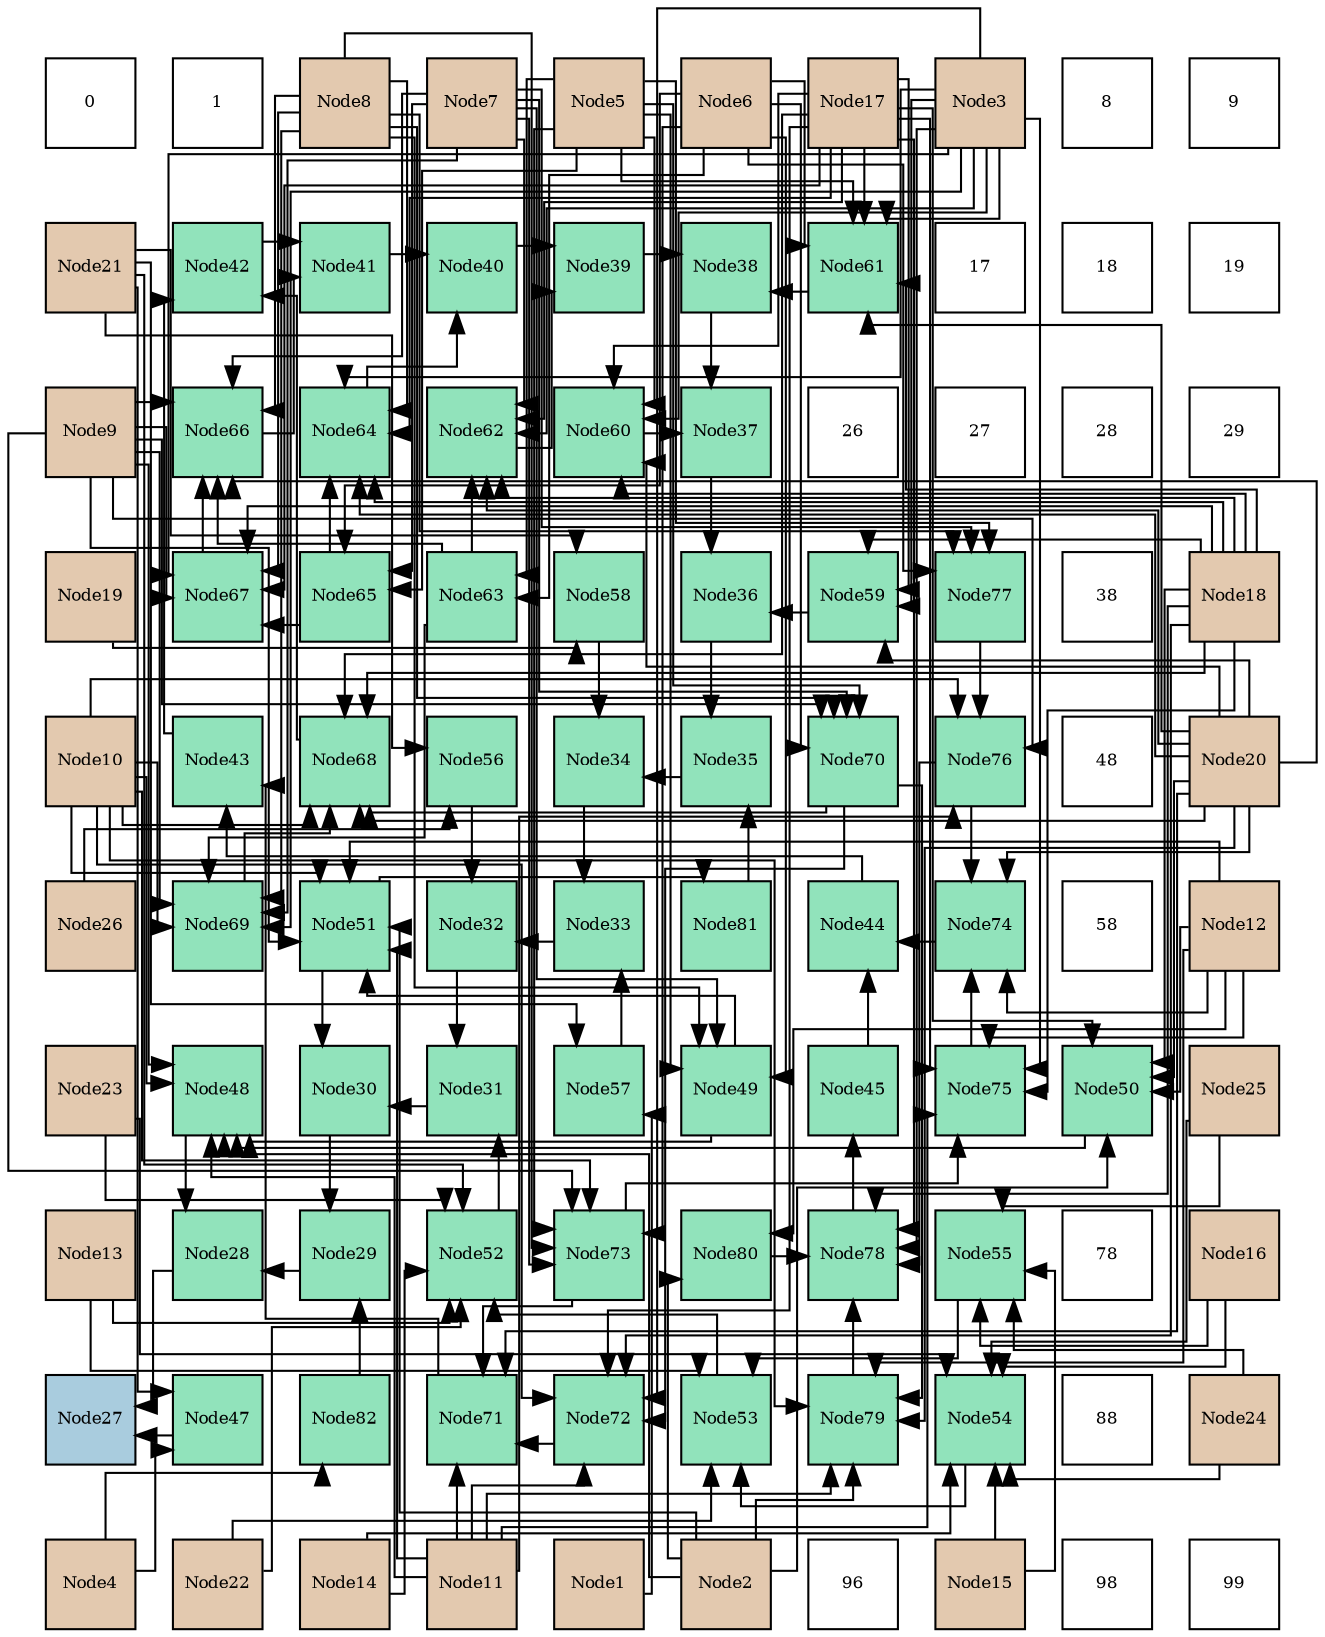 digraph layout{
 rankdir=TB;
 splines=ortho;
 node [style=filled shape=square fixedsize=true width=0.6];
0[label="0", fontsize=8, fillcolor="#ffffff"];
1[label="1", fontsize=8, fillcolor="#ffffff"];
2[label="Node8", fontsize=8, fillcolor="#e3c9af"];
3[label="Node7", fontsize=8, fillcolor="#e3c9af"];
4[label="Node5", fontsize=8, fillcolor="#e3c9af"];
5[label="Node6", fontsize=8, fillcolor="#e3c9af"];
6[label="Node17", fontsize=8, fillcolor="#e3c9af"];
7[label="Node3", fontsize=8, fillcolor="#e3c9af"];
8[label="8", fontsize=8, fillcolor="#ffffff"];
9[label="9", fontsize=8, fillcolor="#ffffff"];
10[label="Node21", fontsize=8, fillcolor="#e3c9af"];
11[label="Node42", fontsize=8, fillcolor="#91e3bb"];
12[label="Node41", fontsize=8, fillcolor="#91e3bb"];
13[label="Node40", fontsize=8, fillcolor="#91e3bb"];
14[label="Node39", fontsize=8, fillcolor="#91e3bb"];
15[label="Node38", fontsize=8, fillcolor="#91e3bb"];
16[label="Node61", fontsize=8, fillcolor="#91e3bb"];
17[label="17", fontsize=8, fillcolor="#ffffff"];
18[label="18", fontsize=8, fillcolor="#ffffff"];
19[label="19", fontsize=8, fillcolor="#ffffff"];
20[label="Node9", fontsize=8, fillcolor="#e3c9af"];
21[label="Node66", fontsize=8, fillcolor="#91e3bb"];
22[label="Node64", fontsize=8, fillcolor="#91e3bb"];
23[label="Node62", fontsize=8, fillcolor="#91e3bb"];
24[label="Node60", fontsize=8, fillcolor="#91e3bb"];
25[label="Node37", fontsize=8, fillcolor="#91e3bb"];
26[label="26", fontsize=8, fillcolor="#ffffff"];
27[label="27", fontsize=8, fillcolor="#ffffff"];
28[label="28", fontsize=8, fillcolor="#ffffff"];
29[label="29", fontsize=8, fillcolor="#ffffff"];
30[label="Node19", fontsize=8, fillcolor="#e3c9af"];
31[label="Node67", fontsize=8, fillcolor="#91e3bb"];
32[label="Node65", fontsize=8, fillcolor="#91e3bb"];
33[label="Node63", fontsize=8, fillcolor="#91e3bb"];
34[label="Node58", fontsize=8, fillcolor="#91e3bb"];
35[label="Node36", fontsize=8, fillcolor="#91e3bb"];
36[label="Node59", fontsize=8, fillcolor="#91e3bb"];
37[label="Node77", fontsize=8, fillcolor="#91e3bb"];
38[label="38", fontsize=8, fillcolor="#ffffff"];
39[label="Node18", fontsize=8, fillcolor="#e3c9af"];
40[label="Node10", fontsize=8, fillcolor="#e3c9af"];
41[label="Node43", fontsize=8, fillcolor="#91e3bb"];
42[label="Node68", fontsize=8, fillcolor="#91e3bb"];
43[label="Node56", fontsize=8, fillcolor="#91e3bb"];
44[label="Node34", fontsize=8, fillcolor="#91e3bb"];
45[label="Node35", fontsize=8, fillcolor="#91e3bb"];
46[label="Node70", fontsize=8, fillcolor="#91e3bb"];
47[label="Node76", fontsize=8, fillcolor="#91e3bb"];
48[label="48", fontsize=8, fillcolor="#ffffff"];
49[label="Node20", fontsize=8, fillcolor="#e3c9af"];
50[label="Node26", fontsize=8, fillcolor="#e3c9af"];
51[label="Node69", fontsize=8, fillcolor="#91e3bb"];
52[label="Node51", fontsize=8, fillcolor="#91e3bb"];
53[label="Node32", fontsize=8, fillcolor="#91e3bb"];
54[label="Node33", fontsize=8, fillcolor="#91e3bb"];
55[label="Node81", fontsize=8, fillcolor="#91e3bb"];
56[label="Node44", fontsize=8, fillcolor="#91e3bb"];
57[label="Node74", fontsize=8, fillcolor="#91e3bb"];
58[label="58", fontsize=8, fillcolor="#ffffff"];
59[label="Node12", fontsize=8, fillcolor="#e3c9af"];
60[label="Node23", fontsize=8, fillcolor="#e3c9af"];
61[label="Node48", fontsize=8, fillcolor="#91e3bb"];
62[label="Node30", fontsize=8, fillcolor="#91e3bb"];
63[label="Node31", fontsize=8, fillcolor="#91e3bb"];
64[label="Node57", fontsize=8, fillcolor="#91e3bb"];
65[label="Node49", fontsize=8, fillcolor="#91e3bb"];
66[label="Node45", fontsize=8, fillcolor="#91e3bb"];
67[label="Node75", fontsize=8, fillcolor="#91e3bb"];
68[label="Node50", fontsize=8, fillcolor="#91e3bb"];
69[label="Node25", fontsize=8, fillcolor="#e3c9af"];
70[label="Node13", fontsize=8, fillcolor="#e3c9af"];
71[label="Node28", fontsize=8, fillcolor="#91e3bb"];
72[label="Node29", fontsize=8, fillcolor="#91e3bb"];
73[label="Node52", fontsize=8, fillcolor="#91e3bb"];
74[label="Node73", fontsize=8, fillcolor="#91e3bb"];
75[label="Node80", fontsize=8, fillcolor="#91e3bb"];
76[label="Node78", fontsize=8, fillcolor="#91e3bb"];
77[label="Node55", fontsize=8, fillcolor="#91e3bb"];
78[label="78", fontsize=8, fillcolor="#ffffff"];
79[label="Node16", fontsize=8, fillcolor="#e3c9af"];
80[label="Node27", fontsize=8, fillcolor="#a9ccde"];
81[label="Node47", fontsize=8, fillcolor="#91e3bb"];
82[label="Node82", fontsize=8, fillcolor="#91e3bb"];
83[label="Node71", fontsize=8, fillcolor="#91e3bb"];
84[label="Node72", fontsize=8, fillcolor="#91e3bb"];
85[label="Node53", fontsize=8, fillcolor="#91e3bb"];
86[label="Node79", fontsize=8, fillcolor="#91e3bb"];
87[label="Node54", fontsize=8, fillcolor="#91e3bb"];
88[label="88", fontsize=8, fillcolor="#ffffff"];
89[label="Node24", fontsize=8, fillcolor="#e3c9af"];
90[label="Node4", fontsize=8, fillcolor="#e3c9af"];
91[label="Node22", fontsize=8, fillcolor="#e3c9af"];
92[label="Node14", fontsize=8, fillcolor="#e3c9af"];
93[label="Node11", fontsize=8, fillcolor="#e3c9af"];
94[label="Node1", fontsize=8, fillcolor="#e3c9af"];
95[label="Node2", fontsize=8, fillcolor="#e3c9af"];
96[label="96", fontsize=8, fillcolor="#ffffff"];
97[label="Node15", fontsize=8, fillcolor="#e3c9af"];
98[label="98", fontsize=8, fillcolor="#ffffff"];
99[label="99", fontsize=8, fillcolor="#ffffff"];
edge [constraint=false, style=vis];71 -> 80;
81 -> 80;
72 -> 71;
61 -> 71;
62 -> 72;
82 -> 72;
63 -> 62;
52 -> 62;
53 -> 63;
73 -> 63;
54 -> 53;
43 -> 53;
44 -> 54;
64 -> 54;
45 -> 44;
34 -> 44;
35 -> 45;
55 -> 45;
25 -> 35;
36 -> 35;
15 -> 25;
24 -> 25;
14 -> 15;
16 -> 15;
13 -> 14;
23 -> 14;
12 -> 13;
22 -> 13;
11 -> 12;
21 -> 12;
41 -> 11;
42 -> 11;
56 -> 41;
83 -> 41;
66 -> 56;
57 -> 56;
76 -> 66;
85 -> 73;
70 -> 73;
92 -> 73;
10 -> 73;
91 -> 73;
60 -> 73;
31 -> 21;
33 -> 21;
3 -> 21;
2 -> 21;
20 -> 21;
49 -> 21;
51 -> 42;
46 -> 42;
40 -> 42;
6 -> 42;
39 -> 42;
49 -> 42;
84 -> 83;
74 -> 83;
93 -> 83;
49 -> 83;
67 -> 57;
47 -> 57;
59 -> 57;
49 -> 57;
47 -> 76;
86 -> 76;
75 -> 76;
7 -> 76;
6 -> 76;
39 -> 76;
52 -> 55;
65 -> 61;
68 -> 61;
95 -> 61;
20 -> 61;
40 -> 61;
93 -> 61;
65 -> 52;
95 -> 52;
20 -> 52;
40 -> 52;
93 -> 52;
59 -> 52;
87 -> 85;
77 -> 85;
70 -> 85;
91 -> 85;
33 -> 23;
7 -> 23;
3 -> 23;
6 -> 23;
39 -> 23;
49 -> 23;
32 -> 22;
7 -> 22;
2 -> 22;
6 -> 22;
39 -> 22;
49 -> 22;
32 -> 31;
7 -> 31;
2 -> 31;
20 -> 31;
6 -> 31;
39 -> 31;
33 -> 51;
7 -> 51;
3 -> 51;
2 -> 51;
20 -> 51;
40 -> 51;
46 -> 84;
7 -> 84;
40 -> 84;
93 -> 84;
6 -> 84;
39 -> 84;
74 -> 67;
7 -> 67;
93 -> 67;
59 -> 67;
6 -> 67;
39 -> 67;
37 -> 47;
20 -> 47;
40 -> 47;
93 -> 47;
46 -> 86;
95 -> 86;
40 -> 86;
93 -> 86;
59 -> 86;
49 -> 86;
90 -> 81;
10 -> 81;
4 -> 65;
5 -> 65;
3 -> 65;
2 -> 65;
95 -> 68;
59 -> 68;
6 -> 68;
39 -> 68;
49 -> 68;
92 -> 87;
97 -> 87;
79 -> 87;
60 -> 87;
89 -> 87;
69 -> 87;
97 -> 77;
79 -> 77;
89 -> 77;
69 -> 77;
10 -> 43;
50 -> 43;
94 -> 64;
10 -> 64;
30 -> 34;
10 -> 34;
7 -> 36;
6 -> 36;
39 -> 36;
49 -> 36;
7 -> 24;
4 -> 24;
6 -> 24;
39 -> 24;
49 -> 24;
7 -> 16;
4 -> 16;
5 -> 16;
6 -> 16;
39 -> 16;
49 -> 16;
4 -> 33;
5 -> 33;
4 -> 32;
5 -> 32;
3 -> 32;
4 -> 46;
5 -> 46;
3 -> 46;
2 -> 46;
20 -> 46;
4 -> 74;
5 -> 74;
3 -> 74;
2 -> 74;
20 -> 74;
40 -> 74;
4 -> 37;
5 -> 37;
3 -> 37;
2 -> 37;
95 -> 75;
59 -> 75;
90 -> 82;
edge [constraint=true, style=invis];
0 -> 10 -> 20 -> 30 -> 40 -> 50 -> 60 -> 70 -> 80 -> 90;
1 -> 11 -> 21 -> 31 -> 41 -> 51 -> 61 -> 71 -> 81 -> 91;
2 -> 12 -> 22 -> 32 -> 42 -> 52 -> 62 -> 72 -> 82 -> 92;
3 -> 13 -> 23 -> 33 -> 43 -> 53 -> 63 -> 73 -> 83 -> 93;
4 -> 14 -> 24 -> 34 -> 44 -> 54 -> 64 -> 74 -> 84 -> 94;
5 -> 15 -> 25 -> 35 -> 45 -> 55 -> 65 -> 75 -> 85 -> 95;
6 -> 16 -> 26 -> 36 -> 46 -> 56 -> 66 -> 76 -> 86 -> 96;
7 -> 17 -> 27 -> 37 -> 47 -> 57 -> 67 -> 77 -> 87 -> 97;
8 -> 18 -> 28 -> 38 -> 48 -> 58 -> 68 -> 78 -> 88 -> 98;
9 -> 19 -> 29 -> 39 -> 49 -> 59 -> 69 -> 79 -> 89 -> 99;
rank = same {0 -> 1 -> 2 -> 3 -> 4 -> 5 -> 6 -> 7 -> 8 -> 9};
rank = same {10 -> 11 -> 12 -> 13 -> 14 -> 15 -> 16 -> 17 -> 18 -> 19};
rank = same {20 -> 21 -> 22 -> 23 -> 24 -> 25 -> 26 -> 27 -> 28 -> 29};
rank = same {30 -> 31 -> 32 -> 33 -> 34 -> 35 -> 36 -> 37 -> 38 -> 39};
rank = same {40 -> 41 -> 42 -> 43 -> 44 -> 45 -> 46 -> 47 -> 48 -> 49};
rank = same {50 -> 51 -> 52 -> 53 -> 54 -> 55 -> 56 -> 57 -> 58 -> 59};
rank = same {60 -> 61 -> 62 -> 63 -> 64 -> 65 -> 66 -> 67 -> 68 -> 69};
rank = same {70 -> 71 -> 72 -> 73 -> 74 -> 75 -> 76 -> 77 -> 78 -> 79};
rank = same {80 -> 81 -> 82 -> 83 -> 84 -> 85 -> 86 -> 87 -> 88 -> 89};
rank = same {90 -> 91 -> 92 -> 93 -> 94 -> 95 -> 96 -> 97 -> 98 -> 99};
}